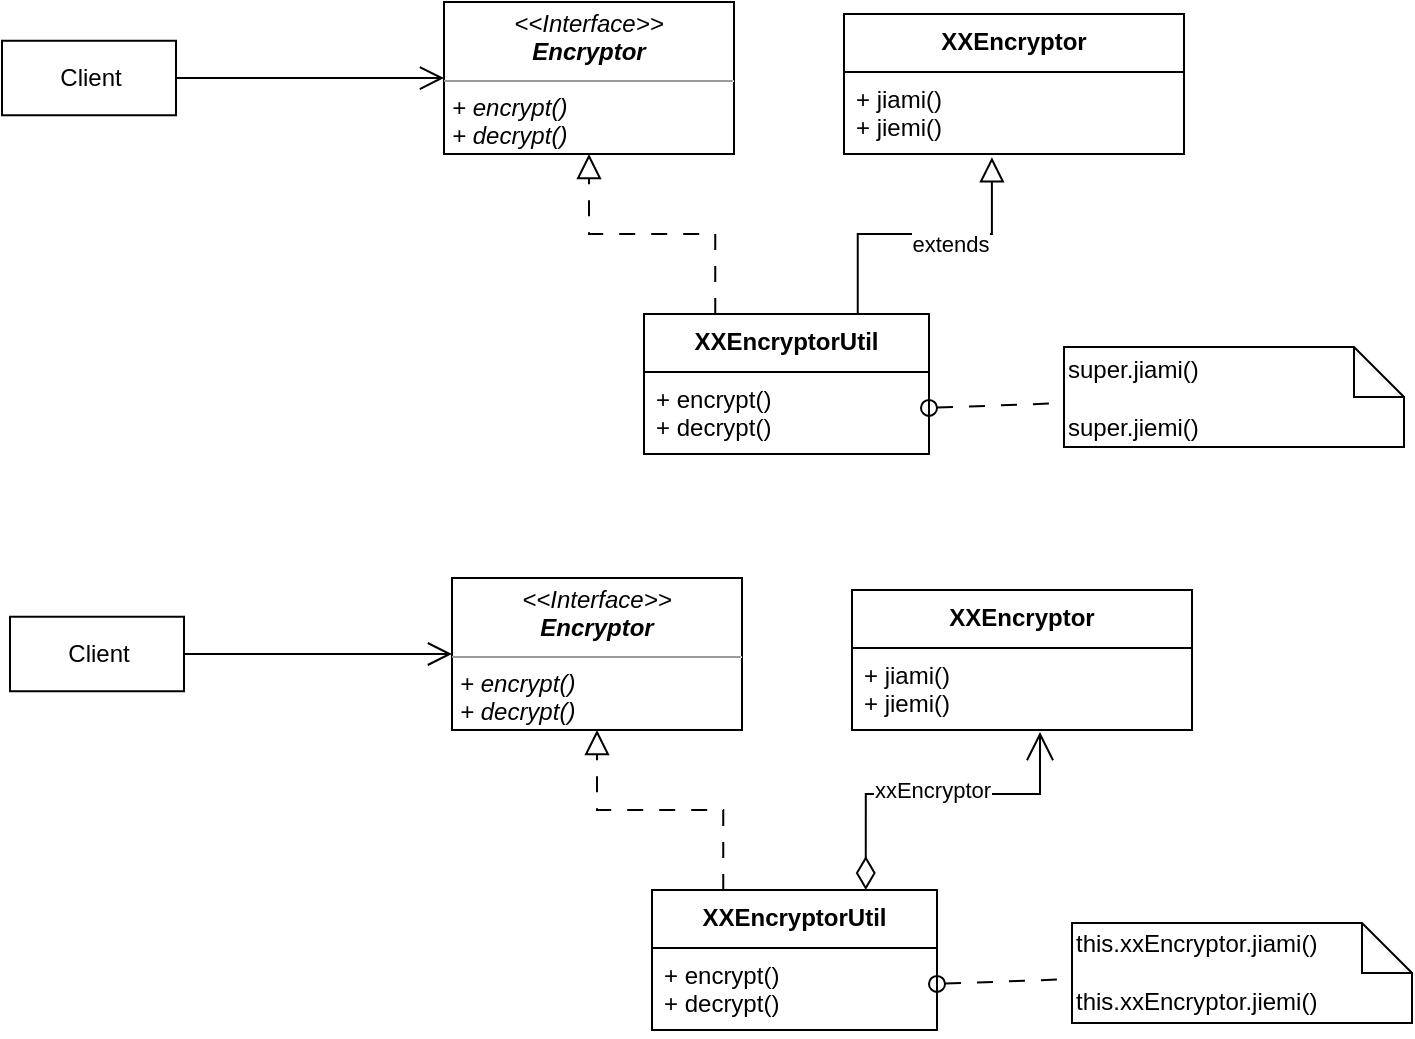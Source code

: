 <mxfile version="21.1.9" type="device">
  <diagram name="第 1 页" id="V1W0sLbI2GgZeyCbVdQ1">
    <mxGraphModel dx="1194" dy="738" grid="1" gridSize="10" guides="1" tooltips="1" connect="1" arrows="1" fold="1" page="1" pageScale="1" pageWidth="827" pageHeight="1169" math="0" shadow="0">
      <root>
        <mxCell id="0" />
        <mxCell id="1" parent="0" />
        <mxCell id="WFYV-QFJoavZbaiG5XtV-6" value="XXEncryptorUtil" style="swimlane;fontStyle=1;align=center;verticalAlign=top;childLayout=stackLayout;horizontal=1;startSize=29;horizontalStack=0;resizeParent=1;resizeParentMax=0;resizeLast=0;collapsible=1;marginBottom=0;" parent="1" vertex="1">
          <mxGeometry x="380" y="340" width="142.5" height="70" as="geometry" />
        </mxCell>
        <mxCell id="WFYV-QFJoavZbaiG5XtV-7" value="+ encrypt()&#xa;+ decrypt()" style="text;strokeColor=none;fillColor=none;align=left;verticalAlign=top;spacingLeft=4;spacingRight=4;overflow=hidden;rotatable=0;points=[[0,0.5],[1,0.5]];portConstraint=eastwest;fontStyle=0" parent="WFYV-QFJoavZbaiG5XtV-6" vertex="1">
          <mxGeometry y="29" width="142.5" height="41" as="geometry" />
        </mxCell>
        <mxCell id="WFYV-QFJoavZbaiG5XtV-8" value="&lt;div&gt;super.jiami()&lt;/div&gt;&lt;div&gt;&lt;br&gt;&lt;/div&gt;&lt;div&gt;super.jiemi()&lt;/div&gt;" style="shape=note2;boundedLbl=1;whiteSpace=wrap;html=1;size=25;verticalAlign=middle;align=left;labelPosition=center;verticalLabelPosition=middle;" parent="1" vertex="1">
          <mxGeometry x="590" y="356.5" width="170" height="50" as="geometry" />
        </mxCell>
        <mxCell id="WFYV-QFJoavZbaiG5XtV-9" value="XXEncryptor" style="swimlane;fontStyle=1;align=center;verticalAlign=top;childLayout=stackLayout;horizontal=1;startSize=29;horizontalStack=0;resizeParent=1;resizeParentMax=0;resizeLast=0;collapsible=1;marginBottom=0;" parent="1" vertex="1">
          <mxGeometry x="480" y="190.01" width="170" height="70" as="geometry" />
        </mxCell>
        <mxCell id="WFYV-QFJoavZbaiG5XtV-10" value="+ jiami()&#xa;+ jiemi()" style="text;strokeColor=none;fillColor=none;align=left;verticalAlign=top;spacingLeft=4;spacingRight=4;overflow=hidden;rotatable=0;points=[[0,0.5],[1,0.5]];portConstraint=eastwest;fontStyle=0" parent="WFYV-QFJoavZbaiG5XtV-9" vertex="1">
          <mxGeometry y="29" width="170" height="41" as="geometry" />
        </mxCell>
        <mxCell id="WFYV-QFJoavZbaiG5XtV-14" value="" style="endArrow=block;endSize=10;endFill=0;shadow=0;strokeWidth=1;rounded=0;edgeStyle=elbowEdgeStyle;elbow=vertical;dashed=1;dashPattern=8 8;labelBackgroundColor=none;fontColor=default;exitX=0.25;exitY=0;exitDx=0;exitDy=0;entryX=0.5;entryY=1;entryDx=0;entryDy=0;" parent="1" source="WFYV-QFJoavZbaiG5XtV-6" target="WFYV-QFJoavZbaiG5XtV-22" edge="1">
          <mxGeometry width="160" relative="1" as="geometry">
            <mxPoint x="230" y="310" as="sourcePoint" />
            <mxPoint x="362.5" y="244" as="targetPoint" />
          </mxGeometry>
        </mxCell>
        <mxCell id="WFYV-QFJoavZbaiG5XtV-16" style="edgeStyle=orthogonalEdgeStyle;rounded=0;orthogonalLoop=1;jettySize=auto;html=1;endArrow=open;endFill=0;endSize=10;entryX=0;entryY=0.5;entryDx=0;entryDy=0;" parent="1" source="WFYV-QFJoavZbaiG5XtV-17" target="WFYV-QFJoavZbaiG5XtV-22" edge="1">
          <mxGeometry relative="1" as="geometry">
            <mxPoint x="260" y="217" as="targetPoint" />
          </mxGeometry>
        </mxCell>
        <mxCell id="WFYV-QFJoavZbaiG5XtV-17" value="Client" style="html=1;" parent="1" vertex="1">
          <mxGeometry x="59" y="203.38" width="87" height="37.25" as="geometry" />
        </mxCell>
        <mxCell id="WFYV-QFJoavZbaiG5XtV-19" value="" style="html=1;verticalAlign=bottom;labelBackgroundColor=none;startArrow=oval;startFill=0;startSize=8;endArrow=none;rounded=0;dashed=1;dashPattern=8 8;" parent="1" source="WFYV-QFJoavZbaiG5XtV-7" target="WFYV-QFJoavZbaiG5XtV-8" edge="1">
          <mxGeometry x="-0.055" y="19" relative="1" as="geometry">
            <mxPoint x="380" y="382" as="sourcePoint" />
            <mxPoint x="182" y="460" as="targetPoint" />
            <mxPoint x="-1" as="offset" />
          </mxGeometry>
        </mxCell>
        <mxCell id="WFYV-QFJoavZbaiG5XtV-22" value="&lt;p style=&quot;margin:0px;margin-top:4px;text-align:center;&quot;&gt;&lt;i&gt;&amp;lt;&amp;lt;Interface&amp;gt;&amp;gt;&lt;br&gt;&lt;b&gt;Encryptor&lt;/b&gt;&lt;br&gt;&lt;/i&gt;&lt;/p&gt;&lt;hr size=&quot;1&quot;&gt;&lt;p style=&quot;margin:0px;margin-left:4px;&quot;&gt;&lt;/p&gt;&lt;p style=&quot;margin:0px;margin-left:4px;&quot;&gt;&lt;i&gt;+ encrypt()&lt;/i&gt;&lt;br&gt;&lt;/p&gt;&lt;p style=&quot;margin:0px;margin-left:4px;&quot;&gt;&lt;i&gt;+ decrypt()&lt;/i&gt;&lt;/p&gt;" style="verticalAlign=top;align=left;overflow=fill;fontSize=12;fontFamily=Helvetica;html=1;" parent="1" vertex="1">
          <mxGeometry x="280" y="184.01" width="145" height="75.99" as="geometry" />
        </mxCell>
        <mxCell id="SbWR7o1ZDXmvrl3EqmcB-1" value="" style="endArrow=block;endSize=10;endFill=0;shadow=0;strokeWidth=1;rounded=0;edgeStyle=elbowEdgeStyle;elbow=vertical;labelBackgroundColor=none;fontColor=default;exitX=0.75;exitY=0;exitDx=0;exitDy=0;entryX=0.435;entryY=1.04;entryDx=0;entryDy=0;entryPerimeter=0;" parent="1" source="WFYV-QFJoavZbaiG5XtV-6" target="WFYV-QFJoavZbaiG5XtV-10" edge="1">
          <mxGeometry width="160" relative="1" as="geometry">
            <mxPoint x="461" y="350" as="sourcePoint" />
            <mxPoint x="363" y="260" as="targetPoint" />
            <Array as="points">
              <mxPoint x="510" y="300" />
            </Array>
          </mxGeometry>
        </mxCell>
        <mxCell id="SbWR7o1ZDXmvrl3EqmcB-14" value="extends" style="edgeLabel;html=1;align=center;verticalAlign=middle;resizable=0;points=[];" parent="SbWR7o1ZDXmvrl3EqmcB-1" connectable="0" vertex="1">
          <mxGeometry x="0.174" y="-5" relative="1" as="geometry">
            <mxPoint as="offset" />
          </mxGeometry>
        </mxCell>
        <mxCell id="AGO2hfrTiDgk77SIAMO6-13" value="XXEncryptorUtil" style="swimlane;fontStyle=1;align=center;verticalAlign=top;childLayout=stackLayout;horizontal=1;startSize=29;horizontalStack=0;resizeParent=1;resizeParentMax=0;resizeLast=0;collapsible=1;marginBottom=0;" vertex="1" parent="1">
          <mxGeometry x="384" y="627.99" width="142.5" height="70" as="geometry" />
        </mxCell>
        <mxCell id="AGO2hfrTiDgk77SIAMO6-14" value="+ encrypt()&#xa;+ decrypt()" style="text;strokeColor=none;fillColor=none;align=left;verticalAlign=top;spacingLeft=4;spacingRight=4;overflow=hidden;rotatable=0;points=[[0,0.5],[1,0.5]];portConstraint=eastwest;fontStyle=0" vertex="1" parent="AGO2hfrTiDgk77SIAMO6-13">
          <mxGeometry y="29" width="142.5" height="41" as="geometry" />
        </mxCell>
        <mxCell id="AGO2hfrTiDgk77SIAMO6-15" value="&lt;div&gt;this.xxEncryptor.jiami()&lt;/div&gt;&lt;div&gt;&lt;br&gt;&lt;/div&gt;&lt;div&gt;this.xxEncryptor.jiemi()&lt;/div&gt;" style="shape=note2;boundedLbl=1;whiteSpace=wrap;html=1;size=25;verticalAlign=middle;align=left;labelPosition=center;verticalLabelPosition=middle;" vertex="1" parent="1">
          <mxGeometry x="594" y="644.49" width="170" height="50" as="geometry" />
        </mxCell>
        <mxCell id="AGO2hfrTiDgk77SIAMO6-16" value="XXEncryptor" style="swimlane;fontStyle=1;align=center;verticalAlign=top;childLayout=stackLayout;horizontal=1;startSize=29;horizontalStack=0;resizeParent=1;resizeParentMax=0;resizeLast=0;collapsible=1;marginBottom=0;" vertex="1" parent="1">
          <mxGeometry x="484" y="478" width="170" height="70" as="geometry" />
        </mxCell>
        <mxCell id="AGO2hfrTiDgk77SIAMO6-17" value="+ jiami()&#xa;+ jiemi()" style="text;strokeColor=none;fillColor=none;align=left;verticalAlign=top;spacingLeft=4;spacingRight=4;overflow=hidden;rotatable=0;points=[[0,0.5],[1,0.5]];portConstraint=eastwest;fontStyle=0" vertex="1" parent="AGO2hfrTiDgk77SIAMO6-16">
          <mxGeometry y="29" width="170" height="41" as="geometry" />
        </mxCell>
        <mxCell id="AGO2hfrTiDgk77SIAMO6-18" value="" style="endArrow=block;endSize=10;endFill=0;shadow=0;strokeWidth=1;rounded=0;edgeStyle=elbowEdgeStyle;elbow=vertical;dashed=1;dashPattern=8 8;labelBackgroundColor=none;fontColor=default;exitX=0.25;exitY=0;exitDx=0;exitDy=0;entryX=0.5;entryY=1;entryDx=0;entryDy=0;" edge="1" parent="1" source="AGO2hfrTiDgk77SIAMO6-13" target="AGO2hfrTiDgk77SIAMO6-22">
          <mxGeometry width="160" relative="1" as="geometry">
            <mxPoint x="234" y="597.99" as="sourcePoint" />
            <mxPoint x="366.5" y="531.99" as="targetPoint" />
          </mxGeometry>
        </mxCell>
        <mxCell id="AGO2hfrTiDgk77SIAMO6-19" style="edgeStyle=orthogonalEdgeStyle;rounded=0;orthogonalLoop=1;jettySize=auto;html=1;endArrow=open;endFill=0;endSize=10;entryX=0;entryY=0.5;entryDx=0;entryDy=0;" edge="1" parent="1" source="AGO2hfrTiDgk77SIAMO6-20" target="AGO2hfrTiDgk77SIAMO6-22">
          <mxGeometry relative="1" as="geometry">
            <mxPoint x="264" y="504.99" as="targetPoint" />
          </mxGeometry>
        </mxCell>
        <mxCell id="AGO2hfrTiDgk77SIAMO6-20" value="Client" style="html=1;" vertex="1" parent="1">
          <mxGeometry x="63" y="491.37" width="87" height="37.25" as="geometry" />
        </mxCell>
        <mxCell id="AGO2hfrTiDgk77SIAMO6-21" value="" style="html=1;verticalAlign=bottom;labelBackgroundColor=none;startArrow=oval;startFill=0;startSize=8;endArrow=none;rounded=0;dashed=1;dashPattern=8 8;" edge="1" parent="1" source="AGO2hfrTiDgk77SIAMO6-14" target="AGO2hfrTiDgk77SIAMO6-15">
          <mxGeometry x="-0.055" y="19" relative="1" as="geometry">
            <mxPoint x="384" y="669.99" as="sourcePoint" />
            <mxPoint x="186" y="747.99" as="targetPoint" />
            <mxPoint x="-1" as="offset" />
          </mxGeometry>
        </mxCell>
        <mxCell id="AGO2hfrTiDgk77SIAMO6-22" value="&lt;p style=&quot;margin:0px;margin-top:4px;text-align:center;&quot;&gt;&lt;i&gt;&amp;lt;&amp;lt;Interface&amp;gt;&amp;gt;&lt;br&gt;&lt;b&gt;Encryptor&lt;/b&gt;&lt;br&gt;&lt;/i&gt;&lt;/p&gt;&lt;hr size=&quot;1&quot;&gt;&lt;p style=&quot;margin:0px;margin-left:4px;&quot;&gt;&lt;/p&gt;&lt;p style=&quot;margin:0px;margin-left:4px;&quot;&gt;&lt;i&gt;+ encrypt()&lt;/i&gt;&lt;br&gt;&lt;/p&gt;&lt;p style=&quot;margin:0px;margin-left:4px;&quot;&gt;&lt;i&gt;+ decrypt()&lt;/i&gt;&lt;/p&gt;" style="verticalAlign=top;align=left;overflow=fill;fontSize=12;fontFamily=Helvetica;html=1;" vertex="1" parent="1">
          <mxGeometry x="284" y="472" width="145" height="75.99" as="geometry" />
        </mxCell>
        <mxCell id="AGO2hfrTiDgk77SIAMO6-25" value="" style="endArrow=open;html=1;endSize=12;startArrow=diamondThin;startSize=14;startFill=0;edgeStyle=orthogonalEdgeStyle;align=left;verticalAlign=bottom;rounded=0;exitX=0.75;exitY=0;exitDx=0;exitDy=0;entryX=0.553;entryY=1.024;entryDx=0;entryDy=0;entryPerimeter=0;" edge="1" parent="1" source="AGO2hfrTiDgk77SIAMO6-13" target="AGO2hfrTiDgk77SIAMO6-17">
          <mxGeometry x="-0.941" y="-84" relative="1" as="geometry">
            <mxPoint x="496" y="616" as="sourcePoint" />
            <mxPoint x="573" y="522" as="targetPoint" />
            <Array as="points">
              <mxPoint x="491" y="580" />
              <mxPoint x="578" y="580" />
            </Array>
            <mxPoint as="offset" />
          </mxGeometry>
        </mxCell>
        <mxCell id="AGO2hfrTiDgk77SIAMO6-27" value="xxEncryptor" style="edgeLabel;html=1;align=center;verticalAlign=middle;resizable=0;points=[];" vertex="1" connectable="0" parent="AGO2hfrTiDgk77SIAMO6-25">
          <mxGeometry x="-0.024" y="2" relative="1" as="geometry">
            <mxPoint as="offset" />
          </mxGeometry>
        </mxCell>
      </root>
    </mxGraphModel>
  </diagram>
</mxfile>
